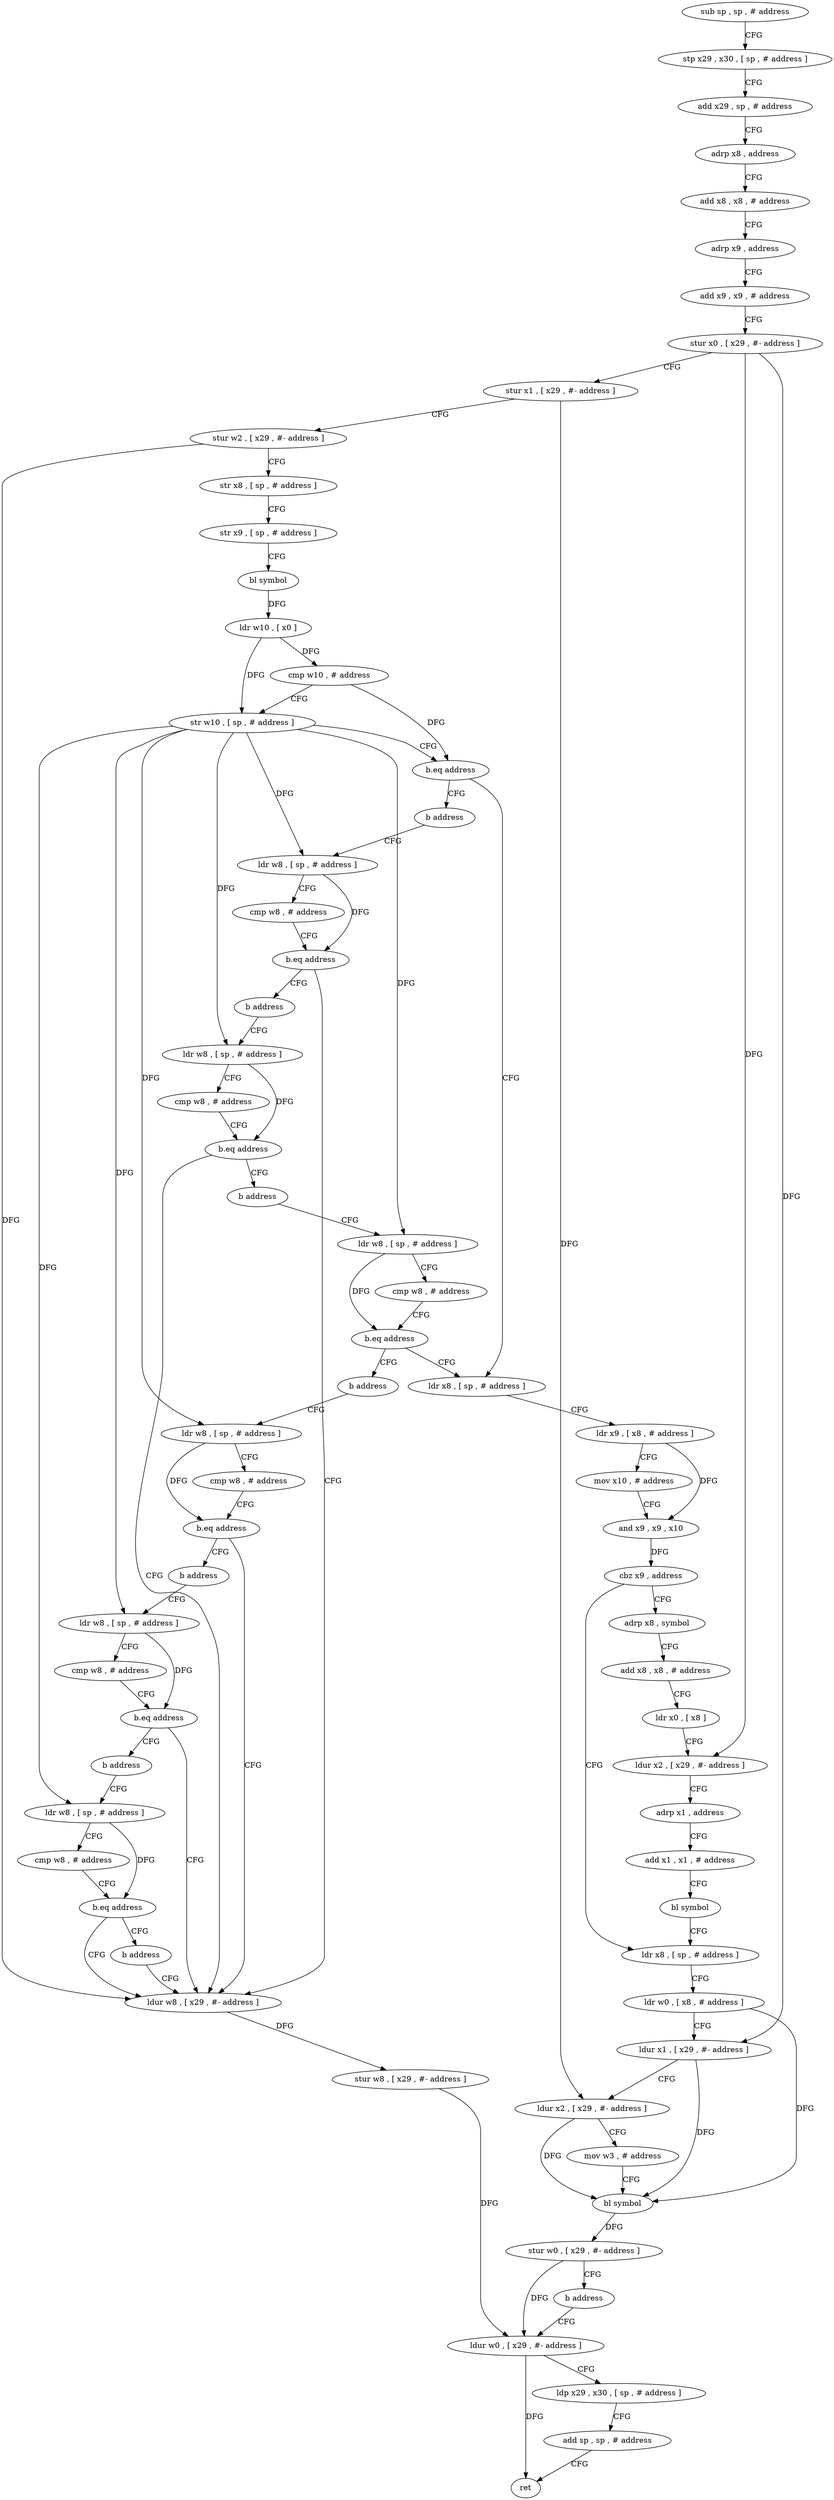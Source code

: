 digraph "func" {
"4246936" [label = "sub sp , sp , # address" ]
"4246940" [label = "stp x29 , x30 , [ sp , # address ]" ]
"4246944" [label = "add x29 , sp , # address" ]
"4246948" [label = "adrp x8 , address" ]
"4246952" [label = "add x8 , x8 , # address" ]
"4246956" [label = "adrp x9 , address" ]
"4246960" [label = "add x9 , x9 , # address" ]
"4246964" [label = "stur x0 , [ x29 , #- address ]" ]
"4246968" [label = "stur x1 , [ x29 , #- address ]" ]
"4246972" [label = "stur w2 , [ x29 , #- address ]" ]
"4246976" [label = "str x8 , [ sp , # address ]" ]
"4246980" [label = "str x9 , [ sp , # address ]" ]
"4246984" [label = "bl symbol" ]
"4246988" [label = "ldr w10 , [ x0 ]" ]
"4246992" [label = "cmp w10 , # address" ]
"4246996" [label = "str w10 , [ sp , # address ]" ]
"4247000" [label = "b.eq address" ]
"4247104" [label = "ldr x8 , [ sp , # address ]" ]
"4247004" [label = "b address" ]
"4247108" [label = "ldr x9 , [ x8 , # address ]" ]
"4247112" [label = "mov x10 , # address" ]
"4247116" [label = "and x9 , x9 , x10" ]
"4247120" [label = "cbz x9 , address" ]
"4247152" [label = "ldr x8 , [ sp , # address ]" ]
"4247124" [label = "adrp x8 , symbol" ]
"4247008" [label = "ldr w8 , [ sp , # address ]" ]
"4247156" [label = "ldr w0 , [ x8 , # address ]" ]
"4247160" [label = "ldur x1 , [ x29 , #- address ]" ]
"4247164" [label = "ldur x2 , [ x29 , #- address ]" ]
"4247168" [label = "mov w3 , # address" ]
"4247172" [label = "bl symbol" ]
"4247176" [label = "stur w0 , [ x29 , #- address ]" ]
"4247180" [label = "b address" ]
"4247192" [label = "ldur w0 , [ x29 , #- address ]" ]
"4247128" [label = "add x8 , x8 , # address" ]
"4247132" [label = "ldr x0 , [ x8 ]" ]
"4247136" [label = "ldur x2 , [ x29 , #- address ]" ]
"4247140" [label = "adrp x1 , address" ]
"4247144" [label = "add x1 , x1 , # address" ]
"4247148" [label = "bl symbol" ]
"4247012" [label = "cmp w8 , # address" ]
"4247016" [label = "b.eq address" ]
"4247184" [label = "ldur w8 , [ x29 , #- address ]" ]
"4247020" [label = "b address" ]
"4247196" [label = "ldp x29 , x30 , [ sp , # address ]" ]
"4247200" [label = "add sp , sp , # address" ]
"4247204" [label = "ret" ]
"4247188" [label = "stur w8 , [ x29 , #- address ]" ]
"4247024" [label = "ldr w8 , [ sp , # address ]" ]
"4247028" [label = "cmp w8 , # address" ]
"4247032" [label = "b.eq address" ]
"4247036" [label = "b address" ]
"4247040" [label = "ldr w8 , [ sp , # address ]" ]
"4247044" [label = "cmp w8 , # address" ]
"4247048" [label = "b.eq address" ]
"4247052" [label = "b address" ]
"4247056" [label = "ldr w8 , [ sp , # address ]" ]
"4247060" [label = "cmp w8 , # address" ]
"4247064" [label = "b.eq address" ]
"4247068" [label = "b address" ]
"4247072" [label = "ldr w8 , [ sp , # address ]" ]
"4247076" [label = "cmp w8 , # address" ]
"4247080" [label = "b.eq address" ]
"4247084" [label = "b address" ]
"4247088" [label = "ldr w8 , [ sp , # address ]" ]
"4247092" [label = "cmp w8 , # address" ]
"4247096" [label = "b.eq address" ]
"4247100" [label = "b address" ]
"4246936" -> "4246940" [ label = "CFG" ]
"4246940" -> "4246944" [ label = "CFG" ]
"4246944" -> "4246948" [ label = "CFG" ]
"4246948" -> "4246952" [ label = "CFG" ]
"4246952" -> "4246956" [ label = "CFG" ]
"4246956" -> "4246960" [ label = "CFG" ]
"4246960" -> "4246964" [ label = "CFG" ]
"4246964" -> "4246968" [ label = "CFG" ]
"4246964" -> "4247160" [ label = "DFG" ]
"4246964" -> "4247136" [ label = "DFG" ]
"4246968" -> "4246972" [ label = "CFG" ]
"4246968" -> "4247164" [ label = "DFG" ]
"4246972" -> "4246976" [ label = "CFG" ]
"4246972" -> "4247184" [ label = "DFG" ]
"4246976" -> "4246980" [ label = "CFG" ]
"4246980" -> "4246984" [ label = "CFG" ]
"4246984" -> "4246988" [ label = "DFG" ]
"4246988" -> "4246992" [ label = "DFG" ]
"4246988" -> "4246996" [ label = "DFG" ]
"4246992" -> "4246996" [ label = "CFG" ]
"4246992" -> "4247000" [ label = "DFG" ]
"4246996" -> "4247000" [ label = "CFG" ]
"4246996" -> "4247008" [ label = "DFG" ]
"4246996" -> "4247024" [ label = "DFG" ]
"4246996" -> "4247040" [ label = "DFG" ]
"4246996" -> "4247056" [ label = "DFG" ]
"4246996" -> "4247072" [ label = "DFG" ]
"4246996" -> "4247088" [ label = "DFG" ]
"4247000" -> "4247104" [ label = "CFG" ]
"4247000" -> "4247004" [ label = "CFG" ]
"4247104" -> "4247108" [ label = "CFG" ]
"4247004" -> "4247008" [ label = "CFG" ]
"4247108" -> "4247112" [ label = "CFG" ]
"4247108" -> "4247116" [ label = "DFG" ]
"4247112" -> "4247116" [ label = "CFG" ]
"4247116" -> "4247120" [ label = "DFG" ]
"4247120" -> "4247152" [ label = "CFG" ]
"4247120" -> "4247124" [ label = "CFG" ]
"4247152" -> "4247156" [ label = "CFG" ]
"4247124" -> "4247128" [ label = "CFG" ]
"4247008" -> "4247012" [ label = "CFG" ]
"4247008" -> "4247016" [ label = "DFG" ]
"4247156" -> "4247160" [ label = "CFG" ]
"4247156" -> "4247172" [ label = "DFG" ]
"4247160" -> "4247164" [ label = "CFG" ]
"4247160" -> "4247172" [ label = "DFG" ]
"4247164" -> "4247168" [ label = "CFG" ]
"4247164" -> "4247172" [ label = "DFG" ]
"4247168" -> "4247172" [ label = "CFG" ]
"4247172" -> "4247176" [ label = "DFG" ]
"4247176" -> "4247180" [ label = "CFG" ]
"4247176" -> "4247192" [ label = "DFG" ]
"4247180" -> "4247192" [ label = "CFG" ]
"4247192" -> "4247196" [ label = "CFG" ]
"4247192" -> "4247204" [ label = "DFG" ]
"4247128" -> "4247132" [ label = "CFG" ]
"4247132" -> "4247136" [ label = "CFG" ]
"4247136" -> "4247140" [ label = "CFG" ]
"4247140" -> "4247144" [ label = "CFG" ]
"4247144" -> "4247148" [ label = "CFG" ]
"4247148" -> "4247152" [ label = "CFG" ]
"4247012" -> "4247016" [ label = "CFG" ]
"4247016" -> "4247184" [ label = "CFG" ]
"4247016" -> "4247020" [ label = "CFG" ]
"4247184" -> "4247188" [ label = "DFG" ]
"4247020" -> "4247024" [ label = "CFG" ]
"4247196" -> "4247200" [ label = "CFG" ]
"4247200" -> "4247204" [ label = "CFG" ]
"4247188" -> "4247192" [ label = "DFG" ]
"4247024" -> "4247028" [ label = "CFG" ]
"4247024" -> "4247032" [ label = "DFG" ]
"4247028" -> "4247032" [ label = "CFG" ]
"4247032" -> "4247184" [ label = "CFG" ]
"4247032" -> "4247036" [ label = "CFG" ]
"4247036" -> "4247040" [ label = "CFG" ]
"4247040" -> "4247044" [ label = "CFG" ]
"4247040" -> "4247048" [ label = "DFG" ]
"4247044" -> "4247048" [ label = "CFG" ]
"4247048" -> "4247104" [ label = "CFG" ]
"4247048" -> "4247052" [ label = "CFG" ]
"4247052" -> "4247056" [ label = "CFG" ]
"4247056" -> "4247060" [ label = "CFG" ]
"4247056" -> "4247064" [ label = "DFG" ]
"4247060" -> "4247064" [ label = "CFG" ]
"4247064" -> "4247184" [ label = "CFG" ]
"4247064" -> "4247068" [ label = "CFG" ]
"4247068" -> "4247072" [ label = "CFG" ]
"4247072" -> "4247076" [ label = "CFG" ]
"4247072" -> "4247080" [ label = "DFG" ]
"4247076" -> "4247080" [ label = "CFG" ]
"4247080" -> "4247184" [ label = "CFG" ]
"4247080" -> "4247084" [ label = "CFG" ]
"4247084" -> "4247088" [ label = "CFG" ]
"4247088" -> "4247092" [ label = "CFG" ]
"4247088" -> "4247096" [ label = "DFG" ]
"4247092" -> "4247096" [ label = "CFG" ]
"4247096" -> "4247184" [ label = "CFG" ]
"4247096" -> "4247100" [ label = "CFG" ]
"4247100" -> "4247184" [ label = "CFG" ]
}
